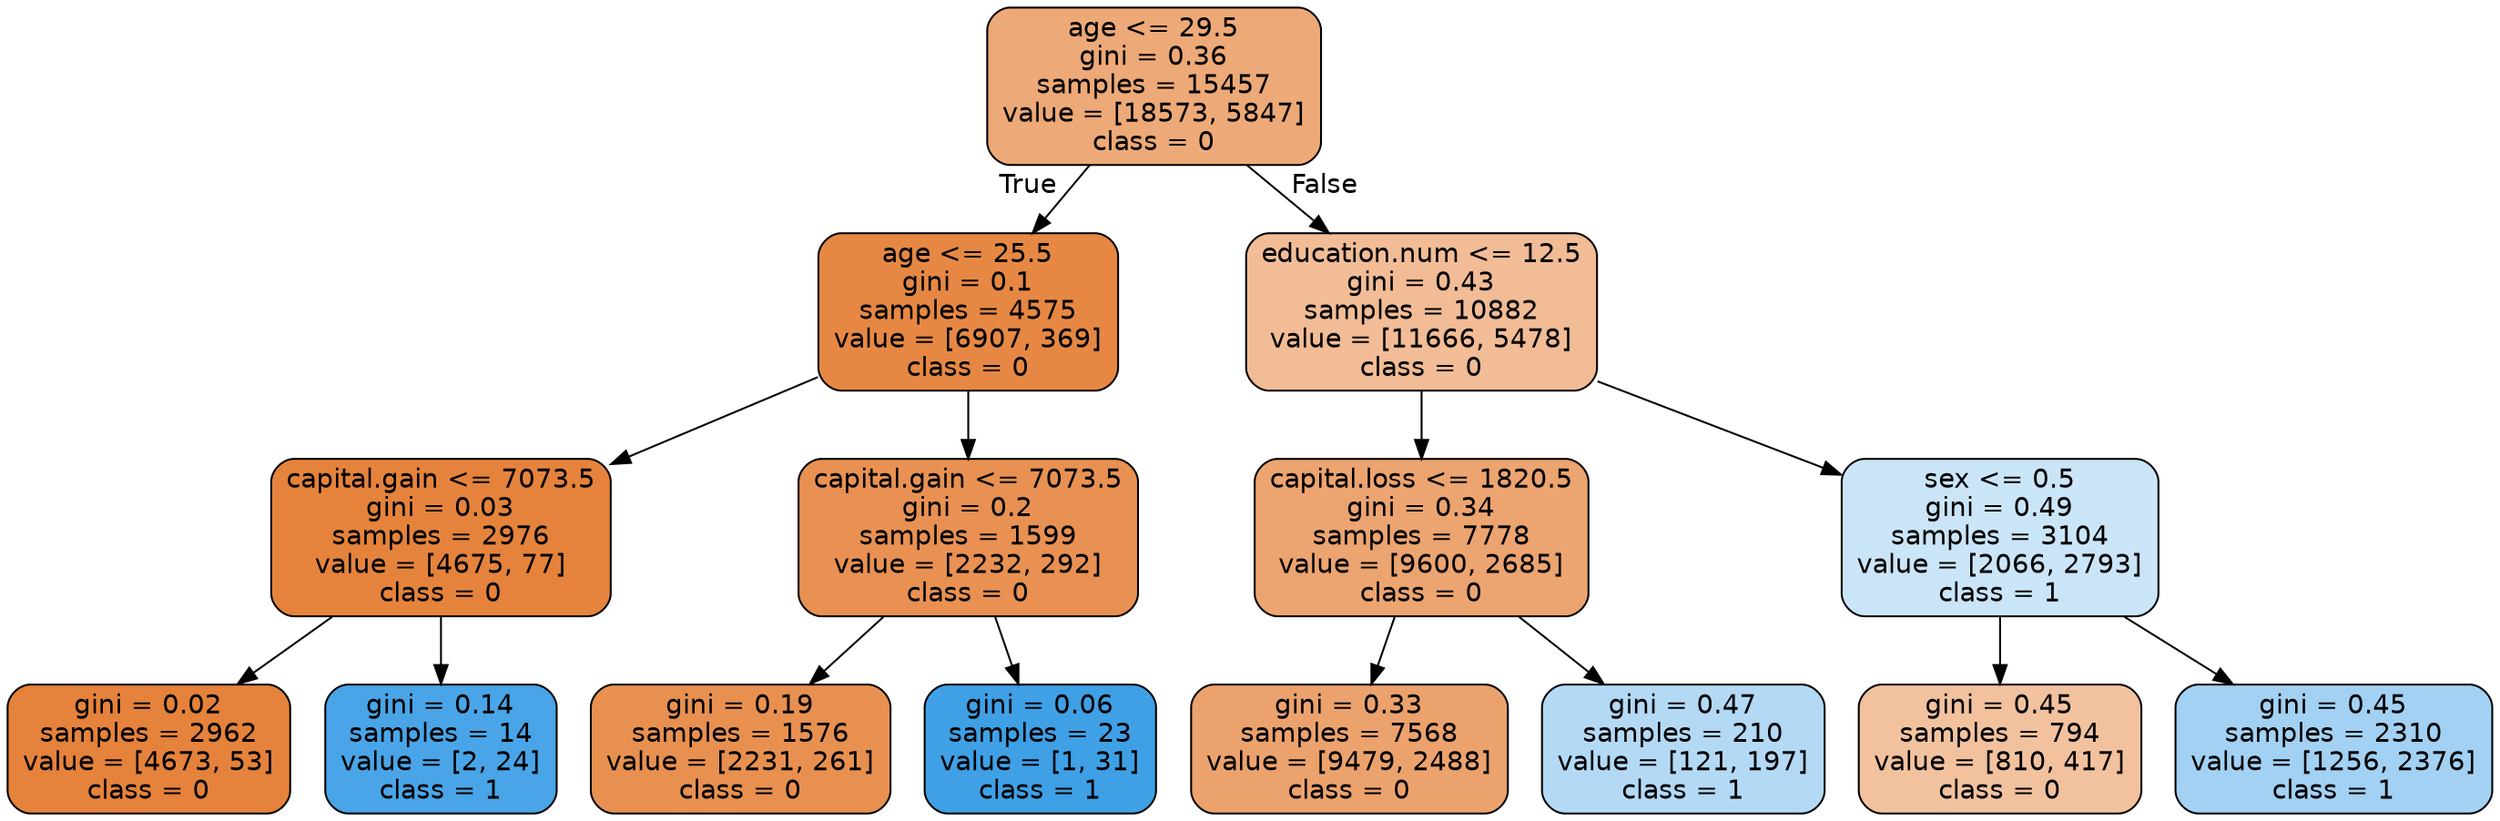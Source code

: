 digraph Tree {
node [shape=box, style="filled, rounded", color="black", fontname=helvetica] ;
edge [fontname=helvetica] ;
0 [label="age <= 29.5\ngini = 0.36\nsamples = 15457\nvalue = [18573, 5847]\nclass = 0", fillcolor="#eda977"] ;
1 [label="age <= 25.5\ngini = 0.1\nsamples = 4575\nvalue = [6907, 369]\nclass = 0", fillcolor="#e68844"] ;
0 -> 1 [labeldistance=2.5, labelangle=45, headlabel="True"] ;
2 [label="capital.gain <= 7073.5\ngini = 0.03\nsamples = 2976\nvalue = [4675, 77]\nclass = 0", fillcolor="#e5833c"] ;
1 -> 2 ;
3 [label="gini = 0.02\nsamples = 2962\nvalue = [4673, 53]\nclass = 0", fillcolor="#e5823b"] ;
2 -> 3 ;
4 [label="gini = 0.14\nsamples = 14\nvalue = [2, 24]\nclass = 1", fillcolor="#49a5e7"] ;
2 -> 4 ;
5 [label="capital.gain <= 7073.5\ngini = 0.2\nsamples = 1599\nvalue = [2232, 292]\nclass = 0", fillcolor="#e89153"] ;
1 -> 5 ;
6 [label="gini = 0.19\nsamples = 1576\nvalue = [2231, 261]\nclass = 0", fillcolor="#e89050"] ;
5 -> 6 ;
7 [label="gini = 0.06\nsamples = 23\nvalue = [1, 31]\nclass = 1", fillcolor="#3fa0e6"] ;
5 -> 7 ;
8 [label="education.num <= 12.5\ngini = 0.43\nsamples = 10882\nvalue = [11666, 5478]\nclass = 0", fillcolor="#f1bc96"] ;
0 -> 8 [labeldistance=2.5, labelangle=-45, headlabel="False"] ;
9 [label="capital.loss <= 1820.5\ngini = 0.34\nsamples = 7778\nvalue = [9600, 2685]\nclass = 0", fillcolor="#eca470"] ;
8 -> 9 ;
10 [label="gini = 0.33\nsamples = 7568\nvalue = [9479, 2488]\nclass = 0", fillcolor="#eca26d"] ;
9 -> 10 ;
11 [label="gini = 0.47\nsamples = 210\nvalue = [121, 197]\nclass = 1", fillcolor="#b3d9f5"] ;
9 -> 11 ;
12 [label="sex <= 0.5\ngini = 0.49\nsamples = 3104\nvalue = [2066, 2793]\nclass = 1", fillcolor="#cbe5f8"] ;
8 -> 12 ;
13 [label="gini = 0.45\nsamples = 794\nvalue = [810, 417]\nclass = 0", fillcolor="#f2c29f"] ;
12 -> 13 ;
14 [label="gini = 0.45\nsamples = 2310\nvalue = [1256, 2376]\nclass = 1", fillcolor="#a2d1f3"] ;
12 -> 14 ;
}